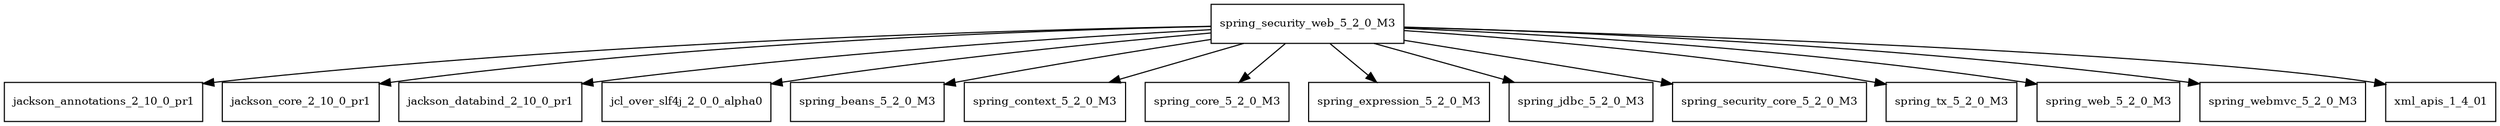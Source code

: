 digraph spring_security_web_5_2_0_M3_dependencies {
  node [shape = box, fontsize=10.0];
  spring_security_web_5_2_0_M3 -> jackson_annotations_2_10_0_pr1;
  spring_security_web_5_2_0_M3 -> jackson_core_2_10_0_pr1;
  spring_security_web_5_2_0_M3 -> jackson_databind_2_10_0_pr1;
  spring_security_web_5_2_0_M3 -> jcl_over_slf4j_2_0_0_alpha0;
  spring_security_web_5_2_0_M3 -> spring_beans_5_2_0_M3;
  spring_security_web_5_2_0_M3 -> spring_context_5_2_0_M3;
  spring_security_web_5_2_0_M3 -> spring_core_5_2_0_M3;
  spring_security_web_5_2_0_M3 -> spring_expression_5_2_0_M3;
  spring_security_web_5_2_0_M3 -> spring_jdbc_5_2_0_M3;
  spring_security_web_5_2_0_M3 -> spring_security_core_5_2_0_M3;
  spring_security_web_5_2_0_M3 -> spring_tx_5_2_0_M3;
  spring_security_web_5_2_0_M3 -> spring_web_5_2_0_M3;
  spring_security_web_5_2_0_M3 -> spring_webmvc_5_2_0_M3;
  spring_security_web_5_2_0_M3 -> xml_apis_1_4_01;
}
